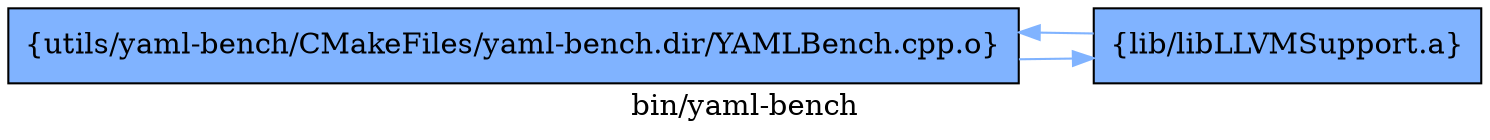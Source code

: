 digraph "bin/yaml-bench" {
	label="bin/yaml-bench";
	rankdir=LR;
	{ rank=same; Node0x55bc0550ea28;  }

	Node0x55bc0550ea28 [shape=record,shape=box,group=1,style=filled,fillcolor="0.600000 0.5 1",label="{utils/yaml-bench/CMakeFiles/yaml-bench.dir/YAMLBench.cpp.o}"];
	Node0x55bc0550ea28 -> Node0x55bc0550d628[color="0.600000 0.5 1"];
	Node0x55bc0550d628 [shape=record,shape=box,group=1,style=filled,fillcolor="0.600000 0.5 1",label="{lib/libLLVMSupport.a}"];
	Node0x55bc0550d628 -> Node0x55bc0550ea28[color="0.600000 0.5 1"];
}
